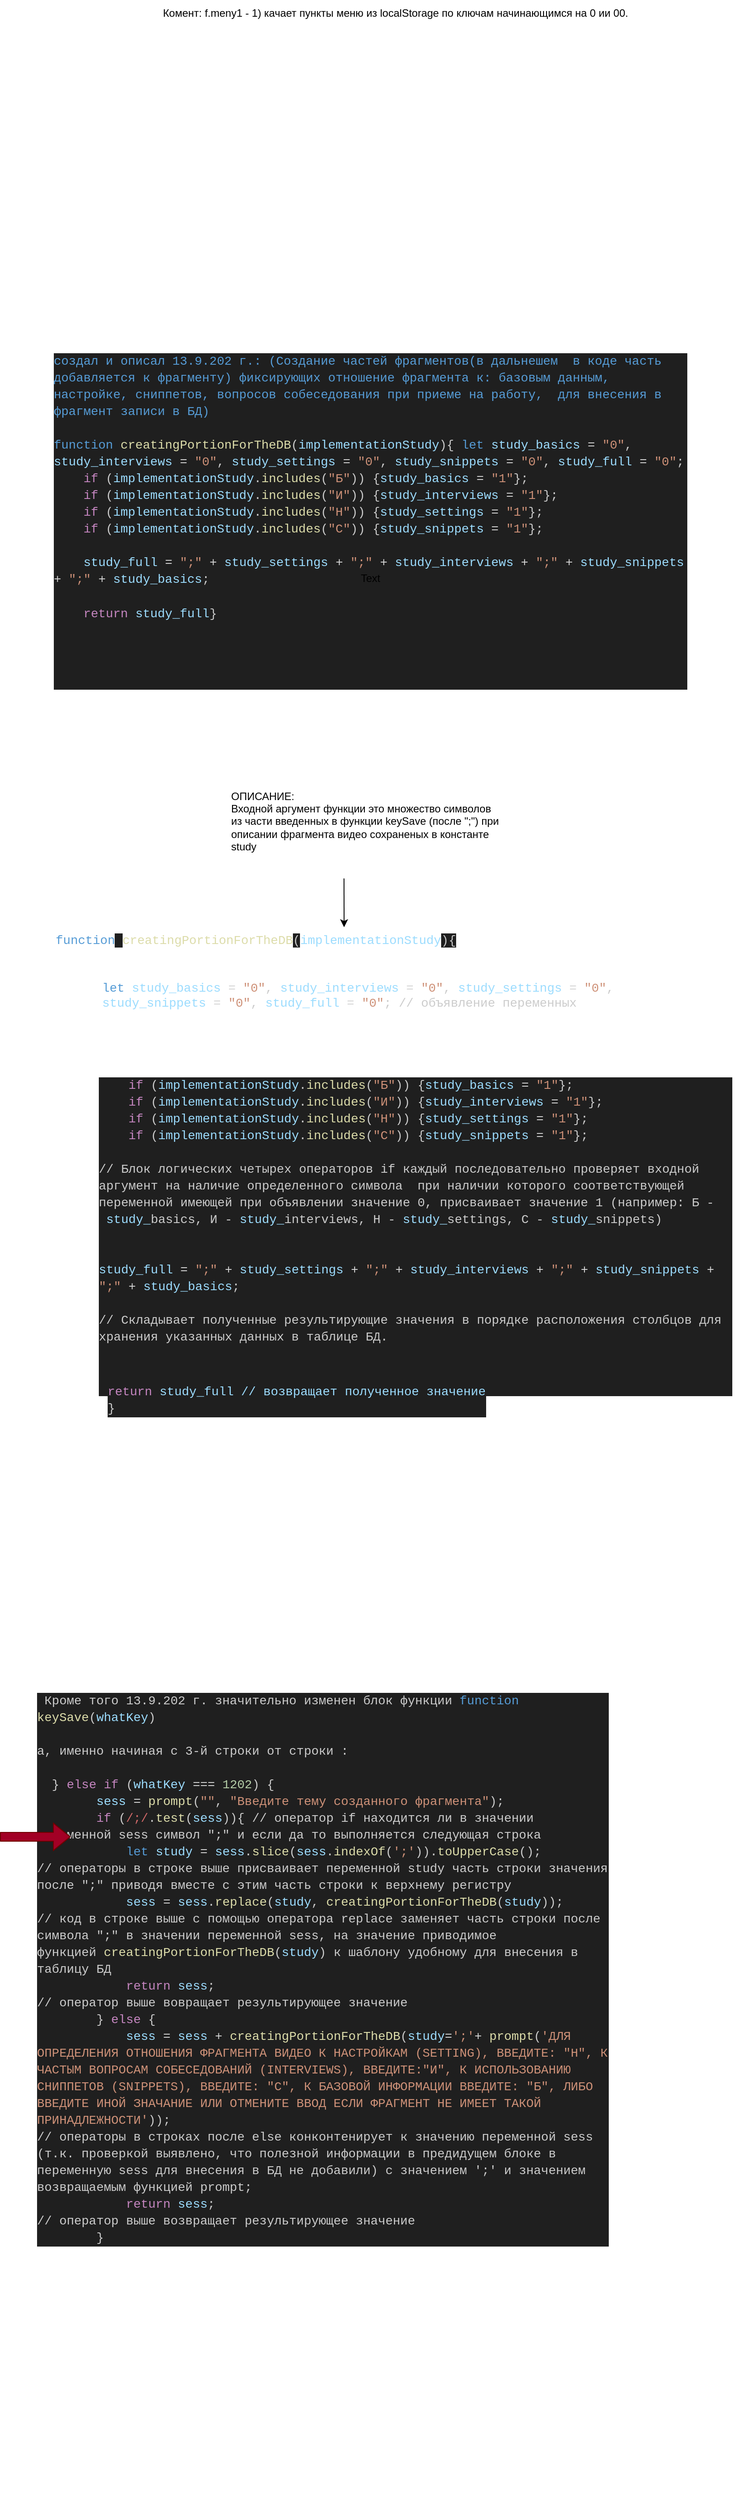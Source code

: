 <mxfile>
    <diagram id="qbr2udlaca83oQtDMyiO" name="Страница 1">
        <mxGraphModel dx="1568" dy="1341" grid="1" gridSize="10" guides="1" tooltips="1" connect="1" arrows="1" fold="1" page="1" pageScale="1" pageWidth="827" pageHeight="1169" math="0" shadow="0">
            <root>
                <mxCell id="0"/>
                <mxCell id="1" parent="0"/>
                <mxCell id="2" value="Комент: f.meny1 - 1) качает пункты меню из localStorage по ключам начинающимся на 0 ии 00.&amp;nbsp;" style="text;html=1;strokeColor=none;fillColor=none;align=center;verticalAlign=middle;whiteSpace=wrap;rounded=0;" parent="1" vertex="1">
                    <mxGeometry x="20" y="-370" width="780" height="30" as="geometry"/>
                </mxCell>
                <mxCell id="3" value="&lt;div style=&quot;text-align: left; color: rgb(204, 204, 204); background-color: rgb(31, 31, 31); font-family: Consolas, &amp;quot;Courier New&amp;quot;, monospace; font-size: 14px; line-height: 19px;&quot;&gt;&lt;span style=&quot;color: #569cd6;&quot;&gt;создал и описал 13.9.202 г.: (Создание частей фрагментов(в дальнешем&amp;nbsp; в коде часть добавляется к фрагменту) фиксирующих отношение фрагмента к: базовым данным, настройке, сниппетов, вопросов собеседования при приеме на работу,&amp;nbsp; для внесения в фрагмент записи в БД)&lt;/span&gt;&lt;/div&gt;&lt;div style=&quot;text-align: left; color: rgb(204, 204, 204); background-color: rgb(31, 31, 31); font-family: Consolas, &amp;quot;Courier New&amp;quot;, monospace; font-size: 14px; line-height: 19px;&quot;&gt;&lt;span style=&quot;color: #569cd6;&quot;&gt;&lt;br&gt;&lt;/span&gt;&lt;/div&gt;&lt;div style=&quot;text-align: left; color: rgb(204, 204, 204); background-color: rgb(31, 31, 31); font-family: Consolas, &amp;quot;Courier New&amp;quot;, monospace; font-size: 14px; line-height: 19px;&quot;&gt;&lt;span style=&quot;color: #569cd6;&quot;&gt;function&lt;/span&gt; &lt;span style=&quot;color: #dcdcaa;&quot;&gt;creatingPortionForTheDB&lt;/span&gt;(&lt;span style=&quot;color: rgb(156, 220, 254);&quot;&gt;implementationStudy&lt;/span&gt;){&lt;span style=&quot;&quot;&gt;&amp;nbsp;&lt;/span&gt;&lt;span style=&quot;color: rgb(86, 156, 214);&quot;&gt;let&lt;/span&gt;&lt;span style=&quot;&quot;&gt; &lt;/span&gt;&lt;span style=&quot;color: rgb(156, 220, 254);&quot;&gt;study_basics&lt;/span&gt;&lt;span style=&quot;&quot;&gt; &lt;/span&gt;&lt;span style=&quot;color: rgb(212, 212, 212);&quot;&gt;=&lt;/span&gt;&lt;span style=&quot;&quot;&gt; &lt;/span&gt;&lt;span style=&quot;color: rgb(206, 145, 120);&quot;&gt;&quot;0&quot;&lt;/span&gt;&lt;span style=&quot;&quot;&gt;, &lt;/span&gt;&lt;span style=&quot;color: rgb(156, 220, 254);&quot;&gt;study_interviews&lt;/span&gt;&lt;span style=&quot;&quot;&gt; &lt;/span&gt;&lt;span style=&quot;color: rgb(212, 212, 212);&quot;&gt;=&lt;/span&gt;&lt;span style=&quot;&quot;&gt; &lt;/span&gt;&lt;span style=&quot;color: rgb(206, 145, 120);&quot;&gt;&quot;0&quot;&lt;/span&gt;&lt;span style=&quot;&quot;&gt;, &lt;/span&gt;&lt;span style=&quot;color: rgb(156, 220, 254);&quot;&gt;study_settings&lt;/span&gt;&lt;span style=&quot;&quot;&gt; &lt;/span&gt;&lt;span style=&quot;color: rgb(212, 212, 212);&quot;&gt;=&lt;/span&gt;&lt;span style=&quot;&quot;&gt; &lt;/span&gt;&lt;span style=&quot;color: rgb(206, 145, 120);&quot;&gt;&quot;0&quot;&lt;/span&gt;&lt;span style=&quot;&quot;&gt;, &lt;/span&gt;&lt;span style=&quot;color: rgb(156, 220, 254);&quot;&gt;study_snippets&lt;/span&gt;&lt;span style=&quot;&quot;&gt; &lt;/span&gt;&lt;span style=&quot;color: rgb(212, 212, 212);&quot;&gt;=&lt;/span&gt;&lt;span style=&quot;&quot;&gt; &lt;/span&gt;&lt;span style=&quot;color: rgb(206, 145, 120);&quot;&gt;&quot;0&quot;&lt;/span&gt;&lt;span style=&quot;&quot;&gt;, &lt;/span&gt;&lt;span style=&quot;color: rgb(156, 220, 254);&quot;&gt;study_full&lt;/span&gt;&lt;span style=&quot;&quot;&gt; &lt;/span&gt;&lt;span style=&quot;color: rgb(212, 212, 212);&quot;&gt;=&lt;/span&gt;&lt;span style=&quot;&quot;&gt; &lt;/span&gt;&lt;span style=&quot;color: rgb(206, 145, 120);&quot;&gt;&quot;0&quot;&lt;/span&gt;&lt;span style=&quot;&quot;&gt;; &lt;/span&gt;&lt;/div&gt;&lt;div style=&quot;background-color: rgb(31, 31, 31); line-height: 19px;&quot;&gt;&lt;div style=&quot;color: rgb(204, 204, 204); font-family: Consolas, &amp;quot;Courier New&amp;quot;, monospace; font-size: 14px; text-align: left;&quot;&gt;&amp;nbsp; &amp;nbsp; &lt;span style=&quot;color: #c586c0;&quot;&gt;if&lt;/span&gt; (&lt;span style=&quot;color: #9cdcfe;&quot;&gt;implementationStudy&lt;/span&gt;.&lt;span style=&quot;color: #dcdcaa;&quot;&gt;includes&lt;/span&gt;(&lt;span style=&quot;color: #ce9178;&quot;&gt;&quot;Б&quot;&lt;/span&gt;)) {&lt;span style=&quot;color: #9cdcfe;&quot;&gt;study_basics&lt;/span&gt; &lt;span style=&quot;color: #d4d4d4;&quot;&gt;=&lt;/span&gt; &lt;span style=&quot;color: #ce9178;&quot;&gt;&quot;1&quot;&lt;/span&gt;}; &lt;/div&gt;&lt;div style=&quot;color: rgb(204, 204, 204); font-family: Consolas, &amp;quot;Courier New&amp;quot;, monospace; font-size: 14px; text-align: left;&quot;&gt;&amp;nbsp; &amp;nbsp; &lt;span style=&quot;color: #c586c0;&quot;&gt;if&lt;/span&gt; (&lt;span style=&quot;color: #9cdcfe;&quot;&gt;implementationStudy&lt;/span&gt;.&lt;span style=&quot;color: #dcdcaa;&quot;&gt;includes&lt;/span&gt;(&lt;span style=&quot;color: #ce9178;&quot;&gt;&quot;И&quot;&lt;/span&gt;)) {&lt;span style=&quot;color: #9cdcfe;&quot;&gt;study_interviews&lt;/span&gt; &lt;span style=&quot;color: #d4d4d4;&quot;&gt;=&lt;/span&gt; &lt;span style=&quot;color: #ce9178;&quot;&gt;&quot;1&quot;&lt;/span&gt;};&lt;/div&gt;&lt;div style=&quot;color: rgb(204, 204, 204); font-family: Consolas, &amp;quot;Courier New&amp;quot;, monospace; font-size: 14px; text-align: left;&quot;&gt;&amp;nbsp; &amp;nbsp; &lt;span style=&quot;color: #c586c0;&quot;&gt;if&lt;/span&gt; (&lt;span style=&quot;color: #9cdcfe;&quot;&gt;implementationStudy&lt;/span&gt;.&lt;span style=&quot;color: #dcdcaa;&quot;&gt;includes&lt;/span&gt;(&lt;span style=&quot;color: #ce9178;&quot;&gt;&quot;Н&quot;&lt;/span&gt;)) {&lt;span style=&quot;color: #9cdcfe;&quot;&gt;study_settings&lt;/span&gt; &lt;span style=&quot;color: #d4d4d4;&quot;&gt;=&lt;/span&gt; &lt;span style=&quot;color: #ce9178;&quot;&gt;&quot;1&quot;&lt;/span&gt;};&lt;/div&gt;&lt;div style=&quot;color: rgb(204, 204, 204); font-family: Consolas, &amp;quot;Courier New&amp;quot;, monospace; font-size: 14px; text-align: left;&quot;&gt;&amp;nbsp; &amp;nbsp; &lt;span style=&quot;color: #c586c0;&quot;&gt;if&lt;/span&gt; (&lt;span style=&quot;color: #9cdcfe;&quot;&gt;implementationStudy&lt;/span&gt;.&lt;span style=&quot;color: #dcdcaa;&quot;&gt;includes&lt;/span&gt;(&lt;span style=&quot;color: #ce9178;&quot;&gt;&quot;С&quot;&lt;/span&gt;)) {&lt;span style=&quot;color: #9cdcfe;&quot;&gt;study_snippets&lt;/span&gt; &lt;span style=&quot;color: #d4d4d4;&quot;&gt;=&lt;/span&gt; &lt;span style=&quot;color: #ce9178;&quot;&gt;&quot;1&quot;&lt;/span&gt;};&lt;/div&gt;&lt;div style=&quot;color: rgb(204, 204, 204); font-family: Consolas, &amp;quot;Courier New&amp;quot;, monospace; font-size: 14px; text-align: left;&quot;&gt;&amp;nbsp; &amp;nbsp;&lt;/div&gt;&lt;div style=&quot;color: rgb(204, 204, 204); font-family: Consolas, &amp;quot;Courier New&amp;quot;, monospace; font-size: 14px; text-align: left;&quot;&gt;&amp;nbsp; &amp;nbsp; &lt;span style=&quot;color: #9cdcfe;&quot;&gt;study_full&lt;/span&gt; &lt;span style=&quot;color: #d4d4d4;&quot;&gt;=&lt;/span&gt; &lt;span style=&quot;color: #ce9178;&quot;&gt;&quot;;&quot;&lt;/span&gt; &lt;span style=&quot;color: #d4d4d4;&quot;&gt;+&lt;/span&gt; &lt;span style=&quot;color: #9cdcfe;&quot;&gt;study_settings&lt;/span&gt; &lt;span style=&quot;color: #d4d4d4;&quot;&gt;+&lt;/span&gt; &lt;span style=&quot;color: #ce9178;&quot;&gt;&quot;;&quot;&lt;/span&gt; &lt;span style=&quot;color: #d4d4d4;&quot;&gt;+&lt;/span&gt; &lt;span style=&quot;color: #9cdcfe;&quot;&gt;study_interviews&lt;/span&gt; &lt;span style=&quot;color: #d4d4d4;&quot;&gt;+&lt;/span&gt; &lt;span style=&quot;color: #ce9178;&quot;&gt;&quot;;&quot;&lt;/span&gt; &lt;span style=&quot;color: #d4d4d4;&quot;&gt;+&lt;/span&gt; &lt;span style=&quot;color: #9cdcfe;&quot;&gt;study_snippets&lt;/span&gt; &lt;span style=&quot;color: #d4d4d4;&quot;&gt;+&lt;/span&gt; &lt;span style=&quot;color: #ce9178;&quot;&gt;&quot;;&quot;&lt;/span&gt; &lt;span style=&quot;color: #d4d4d4;&quot;&gt;+&lt;/span&gt; &lt;span style=&quot;color: #9cdcfe;&quot;&gt;study_basics&lt;/span&gt;;&lt;/div&gt;&lt;div style=&quot;text-align: left;&quot;&gt;&lt;font face=&quot;Consolas, Courier New, monospace&quot; color=&quot;#cccccc&quot;&gt;&lt;span style=&quot;font-size: 14px;&quot;&gt;&lt;br&gt;&lt;/span&gt;&lt;/font&gt;&lt;/div&gt;&lt;/div&gt;&lt;div style=&quot;text-align: left; color: rgb(204, 204, 204); background-color: rgb(31, 31, 31); font-family: Consolas, &amp;quot;Courier New&amp;quot;, monospace; font-size: 14px; line-height: 19px;&quot;&gt;&lt;span style=&quot;&quot;&gt;&amp;nbsp; &amp;nbsp; &lt;/span&gt;&lt;span style=&quot;color: rgb(197, 134, 192);&quot;&gt;return&lt;/span&gt;&lt;span style=&quot;&quot;&gt; &lt;/span&gt;&lt;span style=&quot;color: rgb(156, 220, 254);&quot;&gt;study_full&lt;/span&gt;}&lt;br&gt;&lt;/div&gt;&lt;div style=&quot;text-align: left; color: rgb(204, 204, 204); background-color: rgb(31, 31, 31); font-family: Consolas, &amp;quot;Courier New&amp;quot;, monospace; font-size: 14px; line-height: 19px;&quot;&gt;&lt;br&gt;&lt;/div&gt;&lt;div style=&quot;text-align: left; color: rgb(204, 204, 204); background-color: rgb(31, 31, 31); font-family: Consolas, &amp;quot;Courier New&amp;quot;, monospace; font-size: 14px; line-height: 19px;&quot;&gt;&lt;br&gt;&lt;/div&gt;&lt;div style=&quot;text-align: left; color: rgb(204, 204, 204); background-color: rgb(31, 31, 31); font-family: Consolas, &amp;quot;Courier New&amp;quot;, monospace; font-size: 14px; line-height: 19px;&quot;&gt;&lt;br&gt;&lt;/div&gt;&lt;div style=&quot;text-align: left; color: rgb(204, 204, 204); background-color: rgb(31, 31, 31); font-family: Consolas, &amp;quot;Courier New&amp;quot;, monospace; font-size: 14px; line-height: 19px;&quot;&gt;&lt;br&gt;&lt;/div&gt;" style="text;html=1;strokeColor=none;fillColor=none;align=center;verticalAlign=middle;whiteSpace=wrap;rounded=0;" parent="1" vertex="1">
                    <mxGeometry x="20" width="720" height="440" as="geometry"/>
                </mxCell>
                <mxCell id="6" value="" style="endArrow=classic;html=1;exitX=0.419;exitY=1.04;exitDx=0;exitDy=0;exitPerimeter=0;" parent="1" source="7" edge="1">
                    <mxGeometry width="50" height="50" relative="1" as="geometry">
                        <mxPoint x="350" y="640" as="sourcePoint"/>
                        <mxPoint x="350" y="680" as="targetPoint"/>
                    </mxGeometry>
                </mxCell>
                <mxCell id="7" value="ОПИСАНИЕ:&lt;br&gt;Входной аргумент функции это множество символов из части введенных в функции keySave (после &quot;;&quot;) при описании фрагмента видео сохраненых в константе study" style="text;html=1;strokeColor=none;fillColor=none;align=left;verticalAlign=middle;whiteSpace=wrap;rounded=0;" parent="1" vertex="1">
                    <mxGeometry x="220" y="500" width="310" height="120" as="geometry"/>
                </mxCell>
                <mxCell id="8" value="&lt;span style=&quot;font-family: Consolas, &amp;quot;Courier New&amp;quot;, monospace; font-size: 14px; text-align: left; color: rgb(86, 156, 214);&quot;&gt;function&lt;/span&gt;&lt;span style=&quot;color: rgb(204, 204, 204); font-family: Consolas, &amp;quot;Courier New&amp;quot;, monospace; font-size: 14px; text-align: left; background-color: rgb(31, 31, 31);&quot;&gt;&amp;nbsp;&lt;/span&gt;&lt;span style=&quot;font-family: Consolas, &amp;quot;Courier New&amp;quot;, monospace; font-size: 14px; text-align: left; color: rgb(220, 220, 170);&quot;&gt;creatingPortionForTheDB&lt;/span&gt;&lt;span style=&quot;color: rgb(204, 204, 204); font-family: Consolas, &amp;quot;Courier New&amp;quot;, monospace; font-size: 14px; text-align: left; background-color: rgb(31, 31, 31);&quot;&gt;(&lt;/span&gt;&lt;span style=&quot;font-family: Consolas, &amp;quot;Courier New&amp;quot;, monospace; font-size: 14px; text-align: left; color: rgb(156, 220, 254);&quot;&gt;implementationStudy&lt;/span&gt;&lt;span style=&quot;color: rgb(204, 204, 204); font-family: Consolas, &amp;quot;Courier New&amp;quot;, monospace; font-size: 14px; text-align: left; background-color: rgb(31, 31, 31);&quot;&gt;){&lt;/span&gt;" style="text;html=1;strokeColor=none;fillColor=none;align=center;verticalAlign=middle;whiteSpace=wrap;rounded=0;" parent="1" vertex="1">
                    <mxGeometry y="680" width="500" height="30" as="geometry"/>
                </mxCell>
                <mxCell id="9" value="Text" style="text;html=1;strokeColor=none;fillColor=none;align=center;verticalAlign=middle;whiteSpace=wrap;rounded=0;" parent="1" vertex="1">
                    <mxGeometry x="350" y="270" width="60" height="30" as="geometry"/>
                </mxCell>
                <mxCell id="10" value="&lt;div style=&quot;text-align: left;&quot;&gt;&lt;br&gt;&lt;/div&gt;&lt;span style=&quot;border-color: rgb(0, 0, 0); font-family: Consolas, &amp;quot;Courier New&amp;quot;, monospace; font-size: 14px; font-style: normal; font-variant-ligatures: normal; font-variant-caps: normal; font-weight: 400; letter-spacing: normal; orphans: 2; text-indent: 0px; text-transform: none; widows: 2; word-spacing: 0px; -webkit-text-stroke-width: 0px; text-decoration-thickness: initial; text-decoration-style: initial; text-decoration-color: initial; color: rgb(86, 156, 214);&quot;&gt;&lt;div style=&quot;text-align: left;&quot;&gt;&lt;span style=&quot;background-color: initial;&quot;&gt;let&lt;/span&gt;&lt;span style=&quot;background-color: initial; color: rgb(204, 204, 204);&quot;&gt;&amp;nbsp;&lt;/span&gt;&lt;span style=&quot;background-color: initial; color: rgb(156, 220, 254);&quot;&gt;study_basics&lt;/span&gt;&lt;span style=&quot;background-color: initial; color: rgb(204, 204, 204);&quot;&gt;&amp;nbsp;&lt;/span&gt;&lt;span style=&quot;background-color: initial; color: rgb(212, 212, 212);&quot;&gt;=&lt;/span&gt;&lt;span style=&quot;background-color: initial; color: rgb(204, 204, 204);&quot;&gt;&amp;nbsp;&lt;/span&gt;&lt;span style=&quot;background-color: initial; color: rgb(206, 145, 120);&quot;&gt;&quot;0&quot;&lt;/span&gt;&lt;span style=&quot;background-color: initial; color: rgb(204, 204, 204);&quot;&gt;,&amp;nbsp;&lt;/span&gt;&lt;span style=&quot;background-color: initial; color: rgb(156, 220, 254);&quot;&gt;study_interviews&lt;/span&gt;&lt;span style=&quot;background-color: initial; color: rgb(204, 204, 204);&quot;&gt;&amp;nbsp;&lt;/span&gt;&lt;span style=&quot;background-color: initial; color: rgb(212, 212, 212);&quot;&gt;=&lt;/span&gt;&lt;span style=&quot;background-color: initial; color: rgb(204, 204, 204);&quot;&gt;&amp;nbsp;&lt;/span&gt;&lt;span style=&quot;background-color: initial; color: rgb(206, 145, 120);&quot;&gt;&quot;0&quot;&lt;/span&gt;&lt;span style=&quot;background-color: initial; color: rgb(204, 204, 204);&quot;&gt;,&amp;nbsp;&lt;/span&gt;&lt;span style=&quot;background-color: initial; color: rgb(156, 220, 254);&quot;&gt;study_settings&lt;/span&gt;&lt;span style=&quot;background-color: initial; color: rgb(204, 204, 204);&quot;&gt;&amp;nbsp;&lt;/span&gt;&lt;span style=&quot;background-color: initial; color: rgb(212, 212, 212);&quot;&gt;=&lt;/span&gt;&lt;span style=&quot;background-color: initial; color: rgb(204, 204, 204);&quot;&gt;&amp;nbsp;&lt;/span&gt;&lt;span style=&quot;background-color: initial; color: rgb(206, 145, 120);&quot;&gt;&quot;0&quot;&lt;/span&gt;&lt;span style=&quot;background-color: initial; color: rgb(204, 204, 204);&quot;&gt;,&amp;nbsp;&lt;/span&gt;&lt;/div&gt;&lt;/span&gt;&lt;span style=&quot;border-color: rgb(0, 0, 0); font-family: Consolas, &amp;quot;Courier New&amp;quot;, monospace; font-size: 14px; font-style: normal; font-variant-ligatures: normal; font-variant-caps: normal; font-weight: 400; letter-spacing: normal; orphans: 2; text-indent: 0px; text-transform: none; widows: 2; word-spacing: 0px; -webkit-text-stroke-width: 0px; text-decoration-thickness: initial; text-decoration-style: initial; text-decoration-color: initial; color: rgb(156, 220, 254);&quot;&gt;&lt;div style=&quot;text-align: left;&quot;&gt;&lt;span style=&quot;background-color: initial;&quot;&gt;study_snippets&lt;/span&gt;&lt;span style=&quot;background-color: initial; color: rgb(204, 204, 204);&quot;&gt;&amp;nbsp;&lt;/span&gt;&lt;span style=&quot;background-color: initial; color: rgb(212, 212, 212);&quot;&gt;=&lt;/span&gt;&lt;span style=&quot;background-color: initial; color: rgb(204, 204, 204);&quot;&gt;&amp;nbsp;&lt;/span&gt;&lt;span style=&quot;background-color: initial; color: rgb(206, 145, 120);&quot;&gt;&quot;0&quot;&lt;/span&gt;&lt;span style=&quot;background-color: initial; color: rgb(204, 204, 204);&quot;&gt;,&amp;nbsp;&lt;/span&gt;&lt;span style=&quot;background-color: initial;&quot;&gt;study_full&lt;/span&gt;&lt;span style=&quot;background-color: initial; color: rgb(204, 204, 204);&quot;&gt;&amp;nbsp;&lt;/span&gt;&lt;span style=&quot;background-color: initial; color: rgb(212, 212, 212);&quot;&gt;=&lt;/span&gt;&lt;span style=&quot;background-color: initial; color: rgb(204, 204, 204);&quot;&gt;&amp;nbsp;&lt;/span&gt;&lt;span style=&quot;background-color: initial; color: rgb(206, 145, 120);&quot;&gt;&quot;0&quot;&lt;/span&gt;&lt;span style=&quot;background-color: initial; color: rgb(204, 204, 204);&quot;&gt;; // объявление переменных&lt;/span&gt;&lt;/div&gt;&lt;/span&gt;" style="text;html=1;strokeColor=none;fillColor=none;align=center;verticalAlign=middle;whiteSpace=wrap;rounded=0;" parent="1" vertex="1">
                    <mxGeometry y="720" width="740" height="60" as="geometry"/>
                </mxCell>
                <mxCell id="11" value="&lt;div style=&quot;color: rgb(204, 204, 204); background-color: rgb(31, 31, 31); font-family: Consolas, &amp;quot;Courier New&amp;quot;, monospace; font-size: 14px; line-height: 19px;&quot;&gt;&lt;div&gt;&lt;span style=&quot;color: #c586c0;&quot;&gt;&amp;nbsp; &amp;nbsp; if&lt;/span&gt; (&lt;span style=&quot;color: #9cdcfe;&quot;&gt;implementationStudy&lt;/span&gt;.&lt;span style=&quot;color: #dcdcaa;&quot;&gt;includes&lt;/span&gt;(&lt;span style=&quot;color: #ce9178;&quot;&gt;&quot;Б&quot;&lt;/span&gt;)) {&lt;span style=&quot;color: #9cdcfe;&quot;&gt;study_basics&lt;/span&gt; &lt;span style=&quot;color: #d4d4d4;&quot;&gt;=&lt;/span&gt; &lt;span style=&quot;color: #ce9178;&quot;&gt;&quot;1&quot;&lt;/span&gt;}; &lt;/div&gt;&lt;div&gt;&amp;nbsp; &amp;nbsp; &lt;span style=&quot;color: #c586c0;&quot;&gt;if&lt;/span&gt; (&lt;span style=&quot;color: #9cdcfe;&quot;&gt;implementationStudy&lt;/span&gt;.&lt;span style=&quot;color: #dcdcaa;&quot;&gt;includes&lt;/span&gt;(&lt;span style=&quot;color: #ce9178;&quot;&gt;&quot;И&quot;&lt;/span&gt;)) {&lt;span style=&quot;color: #9cdcfe;&quot;&gt;study_interviews&lt;/span&gt; &lt;span style=&quot;color: #d4d4d4;&quot;&gt;=&lt;/span&gt; &lt;span style=&quot;color: #ce9178;&quot;&gt;&quot;1&quot;&lt;/span&gt;};&lt;/div&gt;&lt;div&gt;&amp;nbsp; &amp;nbsp; &lt;span style=&quot;color: #c586c0;&quot;&gt;if&lt;/span&gt; (&lt;span style=&quot;color: #9cdcfe;&quot;&gt;implementationStudy&lt;/span&gt;.&lt;span style=&quot;color: #dcdcaa;&quot;&gt;includes&lt;/span&gt;(&lt;span style=&quot;color: #ce9178;&quot;&gt;&quot;Н&quot;&lt;/span&gt;)) {&lt;span style=&quot;color: #9cdcfe;&quot;&gt;study_settings&lt;/span&gt; &lt;span style=&quot;color: #d4d4d4;&quot;&gt;=&lt;/span&gt; &lt;span style=&quot;color: #ce9178;&quot;&gt;&quot;1&quot;&lt;/span&gt;};&lt;/div&gt;&lt;div&gt;&amp;nbsp; &amp;nbsp; &lt;span style=&quot;color: #c586c0;&quot;&gt;if&lt;/span&gt; (&lt;span style=&quot;color: #9cdcfe;&quot;&gt;implementationStudy&lt;/span&gt;.&lt;span style=&quot;color: #dcdcaa;&quot;&gt;includes&lt;/span&gt;(&lt;span style=&quot;color: #ce9178;&quot;&gt;&quot;С&quot;&lt;/span&gt;)) {&lt;span style=&quot;color: #9cdcfe;&quot;&gt;study_snippets&lt;/span&gt; &lt;span style=&quot;color: #d4d4d4;&quot;&gt;=&lt;/span&gt; &lt;span style=&quot;color: #ce9178;&quot;&gt;&quot;1&quot;&lt;/span&gt;};&lt;/div&gt;&lt;div&gt;&lt;br&gt;&lt;/div&gt;&lt;div&gt;// Блок логических четырех операторов if каждый последовательно проверяет входной аргумент на наличие определенного символа &amp;nbsp;при наличии которого соответствующей переменной имеющей при объявлении значение 0, присваивает значение 1 (например: Б -&amp;nbsp;&lt;span style=&quot;color: rgb(156, 220, 254);&quot;&gt;study_&lt;/span&gt;basics, И -&amp;nbsp;&lt;span style=&quot;color: rgb(156, 220, 254);&quot;&gt;study_&lt;/span&gt;interviews, Н -&amp;nbsp;&lt;span style=&quot;color: rgb(156, 220, 254);&quot;&gt;study_&lt;/span&gt;settings, С -&amp;nbsp;&lt;span style=&quot;color: rgb(156, 220, 254);&quot;&gt;study_&lt;/span&gt;snippets)&lt;/div&gt;&lt;div&gt;&lt;br&gt;&lt;/div&gt;&lt;div&gt;&lt;br&gt;&lt;/div&gt;&lt;div&gt;&lt;div style=&quot;line-height: 19px;&quot;&gt;&lt;span style=&quot;color: #9cdcfe;&quot;&gt;study_full&lt;/span&gt; &lt;span style=&quot;color: #d4d4d4;&quot;&gt;=&lt;/span&gt; &lt;span style=&quot;color: #ce9178;&quot;&gt;&quot;;&quot;&lt;/span&gt; &lt;span style=&quot;color: #d4d4d4;&quot;&gt;+&lt;/span&gt; &lt;span style=&quot;color: #9cdcfe;&quot;&gt;study_settings&lt;/span&gt; &lt;span style=&quot;color: #d4d4d4;&quot;&gt;+&lt;/span&gt; &lt;span style=&quot;color: #ce9178;&quot;&gt;&quot;;&quot;&lt;/span&gt; &lt;span style=&quot;color: #d4d4d4;&quot;&gt;+&lt;/span&gt; &lt;span style=&quot;color: #9cdcfe;&quot;&gt;study_interviews&lt;/span&gt; &lt;span style=&quot;color: #d4d4d4;&quot;&gt;+&lt;/span&gt; &lt;span style=&quot;color: #ce9178;&quot;&gt;&quot;;&quot;&lt;/span&gt; &lt;span style=&quot;color: #d4d4d4;&quot;&gt;+&lt;/span&gt; &lt;span style=&quot;color: #9cdcfe;&quot;&gt;study_snippets&lt;/span&gt; &lt;span style=&quot;color: #d4d4d4;&quot;&gt;+&lt;/span&gt; &lt;span style=&quot;color: #ce9178;&quot;&gt;&quot;;&quot;&lt;/span&gt; &lt;span style=&quot;color: #d4d4d4;&quot;&gt;+&lt;/span&gt; &lt;span style=&quot;color: #9cdcfe;&quot;&gt;study_basics&lt;/span&gt;;&lt;/div&gt;&lt;/div&gt;&lt;div style=&quot;line-height: 19px;&quot;&gt;&lt;br&gt;&lt;/div&gt;&lt;div style=&quot;line-height: 19px;&quot;&gt;// Складывает полученные результирующие значения в порядке расположения столбцов для хранения указанных данных в таблице БД.&lt;/div&gt;&lt;div style=&quot;line-height: 19px;&quot;&gt;&lt;br&gt;&lt;/div&gt;&lt;div style=&quot;line-height: 19px;&quot;&gt;&lt;br&gt;&lt;/div&gt;&lt;div style=&quot;line-height: 19px;&quot;&gt;&lt;br&gt;&lt;/div&gt;&lt;/div&gt;" style="text;html=1;strokeColor=none;fillColor=none;align=left;verticalAlign=middle;whiteSpace=wrap;rounded=0;" parent="1" vertex="1">
                    <mxGeometry x="70" y="800" width="720" height="460" as="geometry"/>
                </mxCell>
                <mxCell id="12" value="&lt;div style=&quot;color: rgb(204, 204, 204); background-color: rgb(31, 31, 31); font-family: Consolas, &amp;quot;Courier New&amp;quot;, monospace; font-size: 14px; line-height: 19px;&quot;&gt;&lt;div&gt;&lt;span style=&quot;color: #c586c0;&quot;&gt;return&lt;/span&gt; &lt;span style=&quot;color: #9cdcfe;&quot;&gt;study_full // возвращает полученное значение&lt;/span&gt;&lt;/div&gt;&lt;div&gt;}&amp;nbsp;&lt;/div&gt;&lt;/div&gt;" style="text;html=1;strokeColor=none;fillColor=none;align=left;verticalAlign=middle;whiteSpace=wrap;rounded=0;" parent="1" vertex="1">
                    <mxGeometry x="80" y="1190" width="700" height="50" as="geometry"/>
                </mxCell>
                <mxCell id="16" value="" style="group" vertex="1" connectable="0" parent="1">
                    <mxGeometry y="1260" width="650" height="1200" as="geometry"/>
                </mxCell>
                <mxCell id="14" value="&lt;div style=&quot;color: rgb(204, 204, 204); background-color: rgb(31, 31, 31); font-family: Consolas, &amp;quot;Courier New&amp;quot;, monospace; font-size: 14px; line-height: 19px;&quot;&gt;&lt;div&gt;&amp;nbsp;Кроме того 13.9.202 г. значительно изменен блок функции&amp;nbsp;&lt;span style=&quot;color: rgb(86, 156, 214);&quot;&gt;function&lt;/span&gt;&lt;span style=&quot;&quot;&gt; &lt;/span&gt;&lt;span style=&quot;color: rgb(220, 220, 170);&quot;&gt;keySave&lt;/span&gt;&lt;span style=&quot;&quot;&gt;(&lt;/span&gt;&lt;span style=&quot;color: rgb(156, 220, 254);&quot;&gt;whatKey&lt;/span&gt;&lt;span style=&quot;&quot;&gt;)&lt;/span&gt;&lt;/div&gt;&lt;div&gt;&lt;br&gt;&lt;/div&gt;&lt;div&gt;а, именно начиная с 3-й строки от строки :&lt;/div&gt;&lt;div&gt;&lt;br&gt;&lt;/div&gt;&lt;div&gt;&amp;nbsp; } &lt;span style=&quot;color: rgb(197, 134, 192);&quot;&gt;else&lt;/span&gt; &lt;span style=&quot;color: rgb(197, 134, 192);&quot;&gt;if&lt;/span&gt; (&lt;span style=&quot;color: rgb(156, 220, 254);&quot;&gt;whatKey&lt;/span&gt; &lt;span style=&quot;color: rgb(212, 212, 212);&quot;&gt;===&lt;/span&gt; &lt;span style=&quot;color: rgb(181, 206, 168);&quot;&gt;1202&lt;/span&gt;) {&lt;/div&gt;&lt;div&gt;&amp;nbsp; &amp;nbsp; &amp;nbsp; &amp;nbsp; &lt;span style=&quot;color: #9cdcfe;&quot;&gt;sess&lt;/span&gt; &lt;span style=&quot;color: #d4d4d4;&quot;&gt;=&lt;/span&gt; &lt;span style=&quot;color: #dcdcaa;&quot;&gt;prompt&lt;/span&gt;(&lt;span style=&quot;color: #ce9178;&quot;&gt;&quot;&quot;&lt;/span&gt;, &lt;span style=&quot;color: #ce9178;&quot;&gt;&quot;Введите тему созданного фрагмента&quot;&lt;/span&gt;);&lt;/div&gt;&lt;div&gt;&amp;nbsp; &amp;nbsp; &amp;nbsp; &amp;nbsp; &lt;span style=&quot;color: #c586c0;&quot;&gt;if&lt;/span&gt; (&lt;span style=&quot;color: #d16969;&quot;&gt;/;/&lt;/span&gt;.&lt;span style=&quot;color: #dcdcaa;&quot;&gt;test&lt;/span&gt;(&lt;span style=&quot;color: #9cdcfe;&quot;&gt;sess&lt;/span&gt;)){ // оператор if находится ли в значении переменной sess символ &quot;;&quot; и если да то выполняется следующая строка&lt;/div&gt;&lt;div&gt;&amp;nbsp; &amp;nbsp; &amp;nbsp; &amp;nbsp; &amp;nbsp; &amp;nbsp; &lt;span style=&quot;color: #569cd6;&quot;&gt;let&lt;/span&gt; &lt;span style=&quot;color: #9cdcfe;&quot;&gt;study&lt;/span&gt; &lt;span style=&quot;color: #d4d4d4;&quot;&gt;=&lt;/span&gt; &lt;span style=&quot;color: #9cdcfe;&quot;&gt;sess&lt;/span&gt;.&lt;span style=&quot;color: #dcdcaa;&quot;&gt;slice&lt;/span&gt;(&lt;span style=&quot;color: #9cdcfe;&quot;&gt;sess&lt;/span&gt;.&lt;span style=&quot;color: #dcdcaa;&quot;&gt;indexOf&lt;/span&gt;(&lt;span style=&quot;color: #ce9178;&quot;&gt;';'&lt;/span&gt;)).&lt;span style=&quot;color: #dcdcaa;&quot;&gt;toUpperCase&lt;/span&gt;();&lt;/div&gt;&lt;div&gt;// операторы в строке выше присваивает переменной study часть строки значения после &quot;;&quot; приводя вместе с этим часть строки к верхнему регистру&lt;/div&gt;&lt;div&gt;&amp;nbsp; &amp;nbsp; &amp;nbsp; &amp;nbsp; &amp;nbsp; &amp;nbsp; &lt;span style=&quot;color: #9cdcfe;&quot;&gt;sess&lt;/span&gt; &lt;span style=&quot;color: #d4d4d4;&quot;&gt;=&lt;/span&gt; &lt;span style=&quot;color: #9cdcfe;&quot;&gt;sess&lt;/span&gt;.&lt;span style=&quot;color: #dcdcaa;&quot;&gt;replace&lt;/span&gt;(&lt;span style=&quot;color: #9cdcfe;&quot;&gt;study&lt;/span&gt;, &lt;span style=&quot;color: #dcdcaa;&quot;&gt;creatingPortionForTheDB&lt;/span&gt;(&lt;span style=&quot;color: #9cdcfe;&quot;&gt;study&lt;/span&gt;));&lt;/div&gt;&lt;div&gt;// код в строке выше с помощью оператора replace заменяет часть строки после символа &quot;;&quot; в значении переменной sess, на значение приводимое функцией&amp;nbsp;&lt;span style=&quot;color: rgb(220, 220, 170);&quot;&gt;creatingPortionForTheDB&lt;/span&gt;(&lt;span style=&quot;color: rgb(156, 220, 254);&quot;&gt;study&lt;/span&gt;) к шаблону удобному для внесения в таблицу БД&lt;/div&gt;&lt;div&gt;&amp;nbsp; &amp;nbsp; &amp;nbsp; &amp;nbsp; &amp;nbsp; &amp;nbsp; &lt;span style=&quot;color: #c586c0;&quot;&gt;return&lt;/span&gt; &lt;span style=&quot;color: #9cdcfe;&quot;&gt;sess&lt;/span&gt;;&lt;/div&gt;&lt;div&gt;// оператор выше вовращает результирующее значение&lt;/div&gt;&lt;div&gt;&amp;nbsp; &amp;nbsp; &amp;nbsp; &amp;nbsp; } &lt;span style=&quot;color: #c586c0;&quot;&gt;else&lt;/span&gt; {&lt;/div&gt;&lt;div&gt;&amp;nbsp; &amp;nbsp; &amp;nbsp; &amp;nbsp; &amp;nbsp; &amp;nbsp; &lt;span style=&quot;color: #9cdcfe;&quot;&gt;sess&lt;/span&gt; &lt;span style=&quot;color: #d4d4d4;&quot;&gt;=&lt;/span&gt; &lt;span style=&quot;color: #9cdcfe;&quot;&gt;sess&lt;/span&gt; &lt;span style=&quot;color: #d4d4d4;&quot;&gt;+&lt;/span&gt; &lt;span style=&quot;color: #dcdcaa;&quot;&gt;creatingPortionForTheDB&lt;/span&gt;(&lt;span style=&quot;color: #9cdcfe;&quot;&gt;study&lt;/span&gt;&lt;span style=&quot;color: #d4d4d4;&quot;&gt;=&lt;/span&gt;&lt;span style=&quot;color: #ce9178;&quot;&gt;';'&lt;/span&gt;&lt;span style=&quot;color: #d4d4d4;&quot;&gt;+&lt;/span&gt; &lt;span style=&quot;color: #dcdcaa;&quot;&gt;prompt&lt;/span&gt;(&lt;span style=&quot;color: #ce9178;&quot;&gt;'ДЛЯ ОПРЕДЕЛЕНИЯ ОТНОШЕНИЯ ФРАГМЕНТА ВИДЕО К НАСТРОЙКАМ (SETTING), ВВЕДИТЕ: &quot;H&quot;, К ЧАСТЫМ ВОПРОСАМ СОБЕСЕДОВАНИЙ (INTERVIEWS), ВВЕДИТЕ:&quot;И&quot;, К ИСПОЛЬЗОВАНИЮ СНИППЕТОВ (SNIPPETS), ВВЕДИТЕ: &quot;С&quot;, К БАЗОВОЙ ИНФОРМАЦИИ ВВЕДИТЕ: &quot;Б&quot;, ЛИБО ВВЕДИТЕ ИНОЙ ЗНАЧАНИЕ ИЛИ ОТМЕНИТЕ ВВОД ЕСЛИ ФРАГМЕНТ НЕ ИМЕЕТ ТАКОЙ ПРИНАДЛЕЖНОСТИ'&lt;/span&gt;));&lt;/div&gt;&lt;div&gt;// операторы в строках после else конконтенирует к значению переменной sess (т.к. проверкой выявлено, что полезной информации в предидущем блоке в переменную sess для внесения в БД не добавили) с значением ';' и значением возвращаемым функцией prompt;&lt;/div&gt;&lt;div&gt;&amp;nbsp; &amp;nbsp; &amp;nbsp; &amp;nbsp; &amp;nbsp; &amp;nbsp; &lt;span style=&quot;color: #c586c0;&quot;&gt;return&lt;/span&gt; &lt;span style=&quot;color: #9cdcfe;&quot;&gt;sess&lt;/span&gt;; &lt;/div&gt;&lt;div&gt;// оператор выше возвращает результирующее значение&lt;/div&gt;&lt;div style=&quot;&quot;&gt;&amp;nbsp; &amp;nbsp; &amp;nbsp; &amp;nbsp; }&lt;/div&gt;&lt;/div&gt;" style="text;strokeColor=none;align=left;fillColor=none;html=1;verticalAlign=middle;whiteSpace=wrap;rounded=0;" vertex="1" parent="16">
                    <mxGeometry width="650" height="1200" as="geometry"/>
                </mxCell>
                <mxCell id="15" value="" style="edgeStyle=none;orthogonalLoop=1;jettySize=auto;html=1;shape=flexArrow;fillColor=#a20025;strokeColor=#6F0000;" edge="1" parent="16">
                    <mxGeometry width="80" relative="1" as="geometry">
                        <mxPoint x="-40" y="450" as="sourcePoint"/>
                        <mxPoint x="40" y="450" as="targetPoint"/>
                        <Array as="points">
                            <mxPoint y="450"/>
                        </Array>
                    </mxGeometry>
                </mxCell>
            </root>
        </mxGraphModel>
    </diagram>
</mxfile>